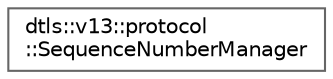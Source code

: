 digraph "Graphical Class Hierarchy"
{
 // LATEX_PDF_SIZE
  bgcolor="transparent";
  edge [fontname=Helvetica,fontsize=10,labelfontname=Helvetica,labelfontsize=10];
  node [fontname=Helvetica,fontsize=10,shape=box,height=0.2,width=0.4];
  rankdir="LR";
  Node0 [id="Node000000",label="dtls::v13::protocol\l::SequenceNumberManager",height=0.2,width=0.4,color="grey40", fillcolor="white", style="filled",URL="$classdtls_1_1v13_1_1protocol_1_1SequenceNumberManager.html",tooltip="Sequence Number Manager for tracking and generating sequence numbers."];
}
